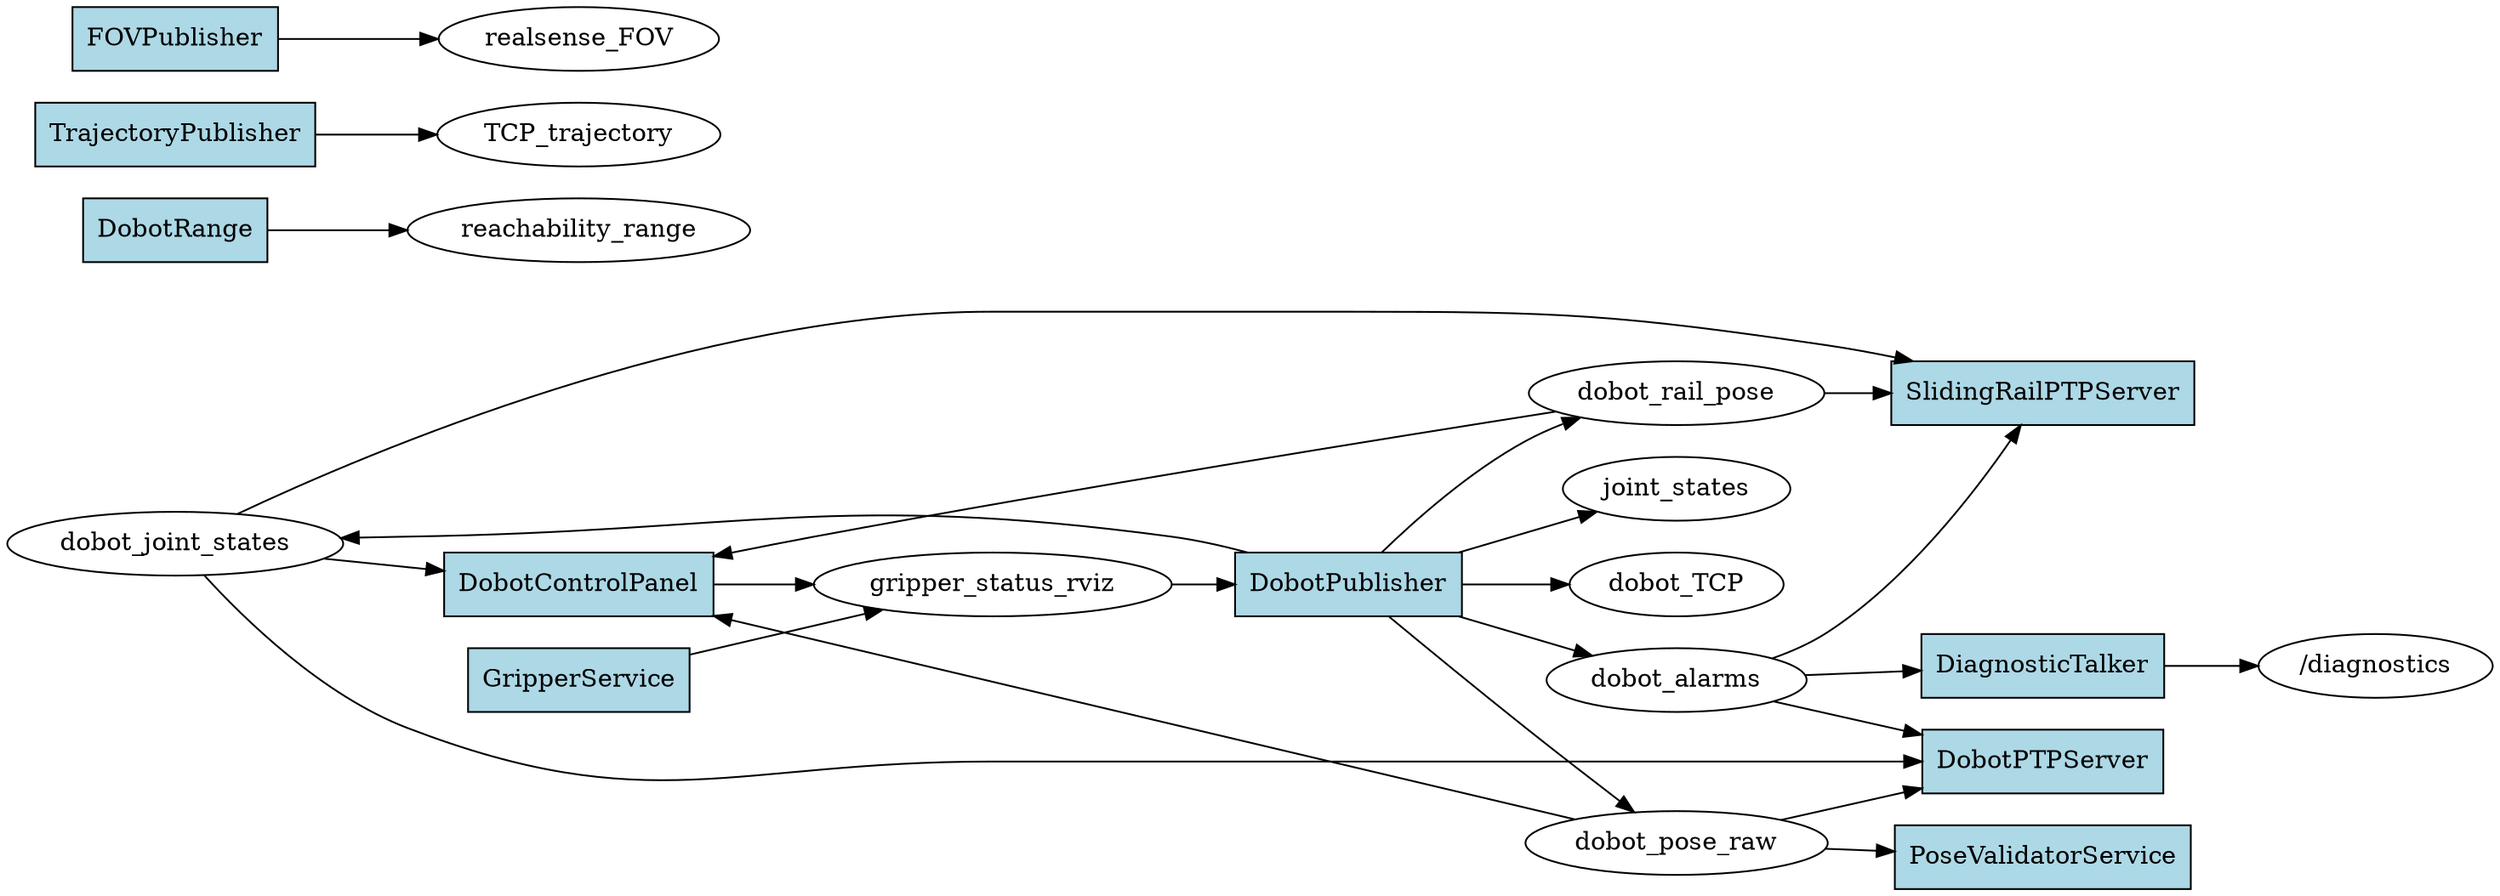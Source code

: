 digraph ROS2_Computation_Graph {
  rankdir=LR;
  node [shape=box, style=filled, fillcolor=lightgray];
  "/diagnostics" [shape=ellipse, fillcolor=white];
  "DiagnosticTalker" -> "/diagnostics";
  "dobot_alarms" [shape=ellipse, fillcolor=white];
  "DobotPublisher" -> "dobot_alarms";
  "dobot_alarms" -> "DiagnosticTalker";
  "dobot_alarms" -> "DobotPTPServer";
  "dobot_alarms" -> "SlidingRailPTPServer";
  "reachability_range" [shape=ellipse, fillcolor=white];
  "DobotRange" -> "reachability_range";
  "TCP_trajectory" [shape=ellipse, fillcolor=white];
  "TrajectoryPublisher" -> "TCP_trajectory";
  "realsense_FOV" [shape=ellipse, fillcolor=white];
  "FOVPublisher" -> "realsense_FOV";
  "dobot_joint_states" [shape=ellipse, fillcolor=white];
  "DobotPublisher" -> "dobot_joint_states";
  "dobot_joint_states" -> "DobotControlPanel";
  "dobot_joint_states" -> "DobotPTPServer";
  "dobot_joint_states" -> "SlidingRailPTPServer";
  "joint_states" [shape=ellipse, fillcolor=white];
  "DobotPublisher" -> "joint_states";
  "dobot_TCP" [shape=ellipse, fillcolor=white];
  "DobotPublisher" -> "dobot_TCP";
  "dobot_pose_raw" [shape=ellipse, fillcolor=white];
  "DobotPublisher" -> "dobot_pose_raw";
  "dobot_pose_raw" -> "DobotControlPanel";
  "dobot_pose_raw" -> "DobotPTPServer";
  "dobot_pose_raw" -> "PoseValidatorService";
  "gripper_status_rviz" [shape=ellipse, fillcolor=white];
  "DobotControlPanel" -> "gripper_status_rviz";
  "GripperService" -> "gripper_status_rviz";
  "gripper_status_rviz" -> "DobotPublisher";
  "dobot_rail_pose" [shape=ellipse, fillcolor=white];
  "DobotPublisher" -> "dobot_rail_pose";
  "dobot_rail_pose" -> "DobotControlPanel";
  "dobot_rail_pose" -> "SlidingRailPTPServer";
  "DobotControlPanel" [shape=box, fillcolor=lightblue];
  "GripperService" [shape=box, fillcolor=lightblue];
  "TrajectoryPublisher" [shape=box, fillcolor=lightblue];
  "FOVPublisher" [shape=box, fillcolor=lightblue];
  "PoseValidatorService" [shape=box, fillcolor=lightblue];
  "SlidingRailPTPServer" [shape=box, fillcolor=lightblue];
  "DobotPTPServer" [shape=box, fillcolor=lightblue];
  "DobotRange" [shape=box, fillcolor=lightblue];
  "DiagnosticTalker" [shape=box, fillcolor=lightblue];
  "DobotPublisher" [shape=box, fillcolor=lightblue];
}